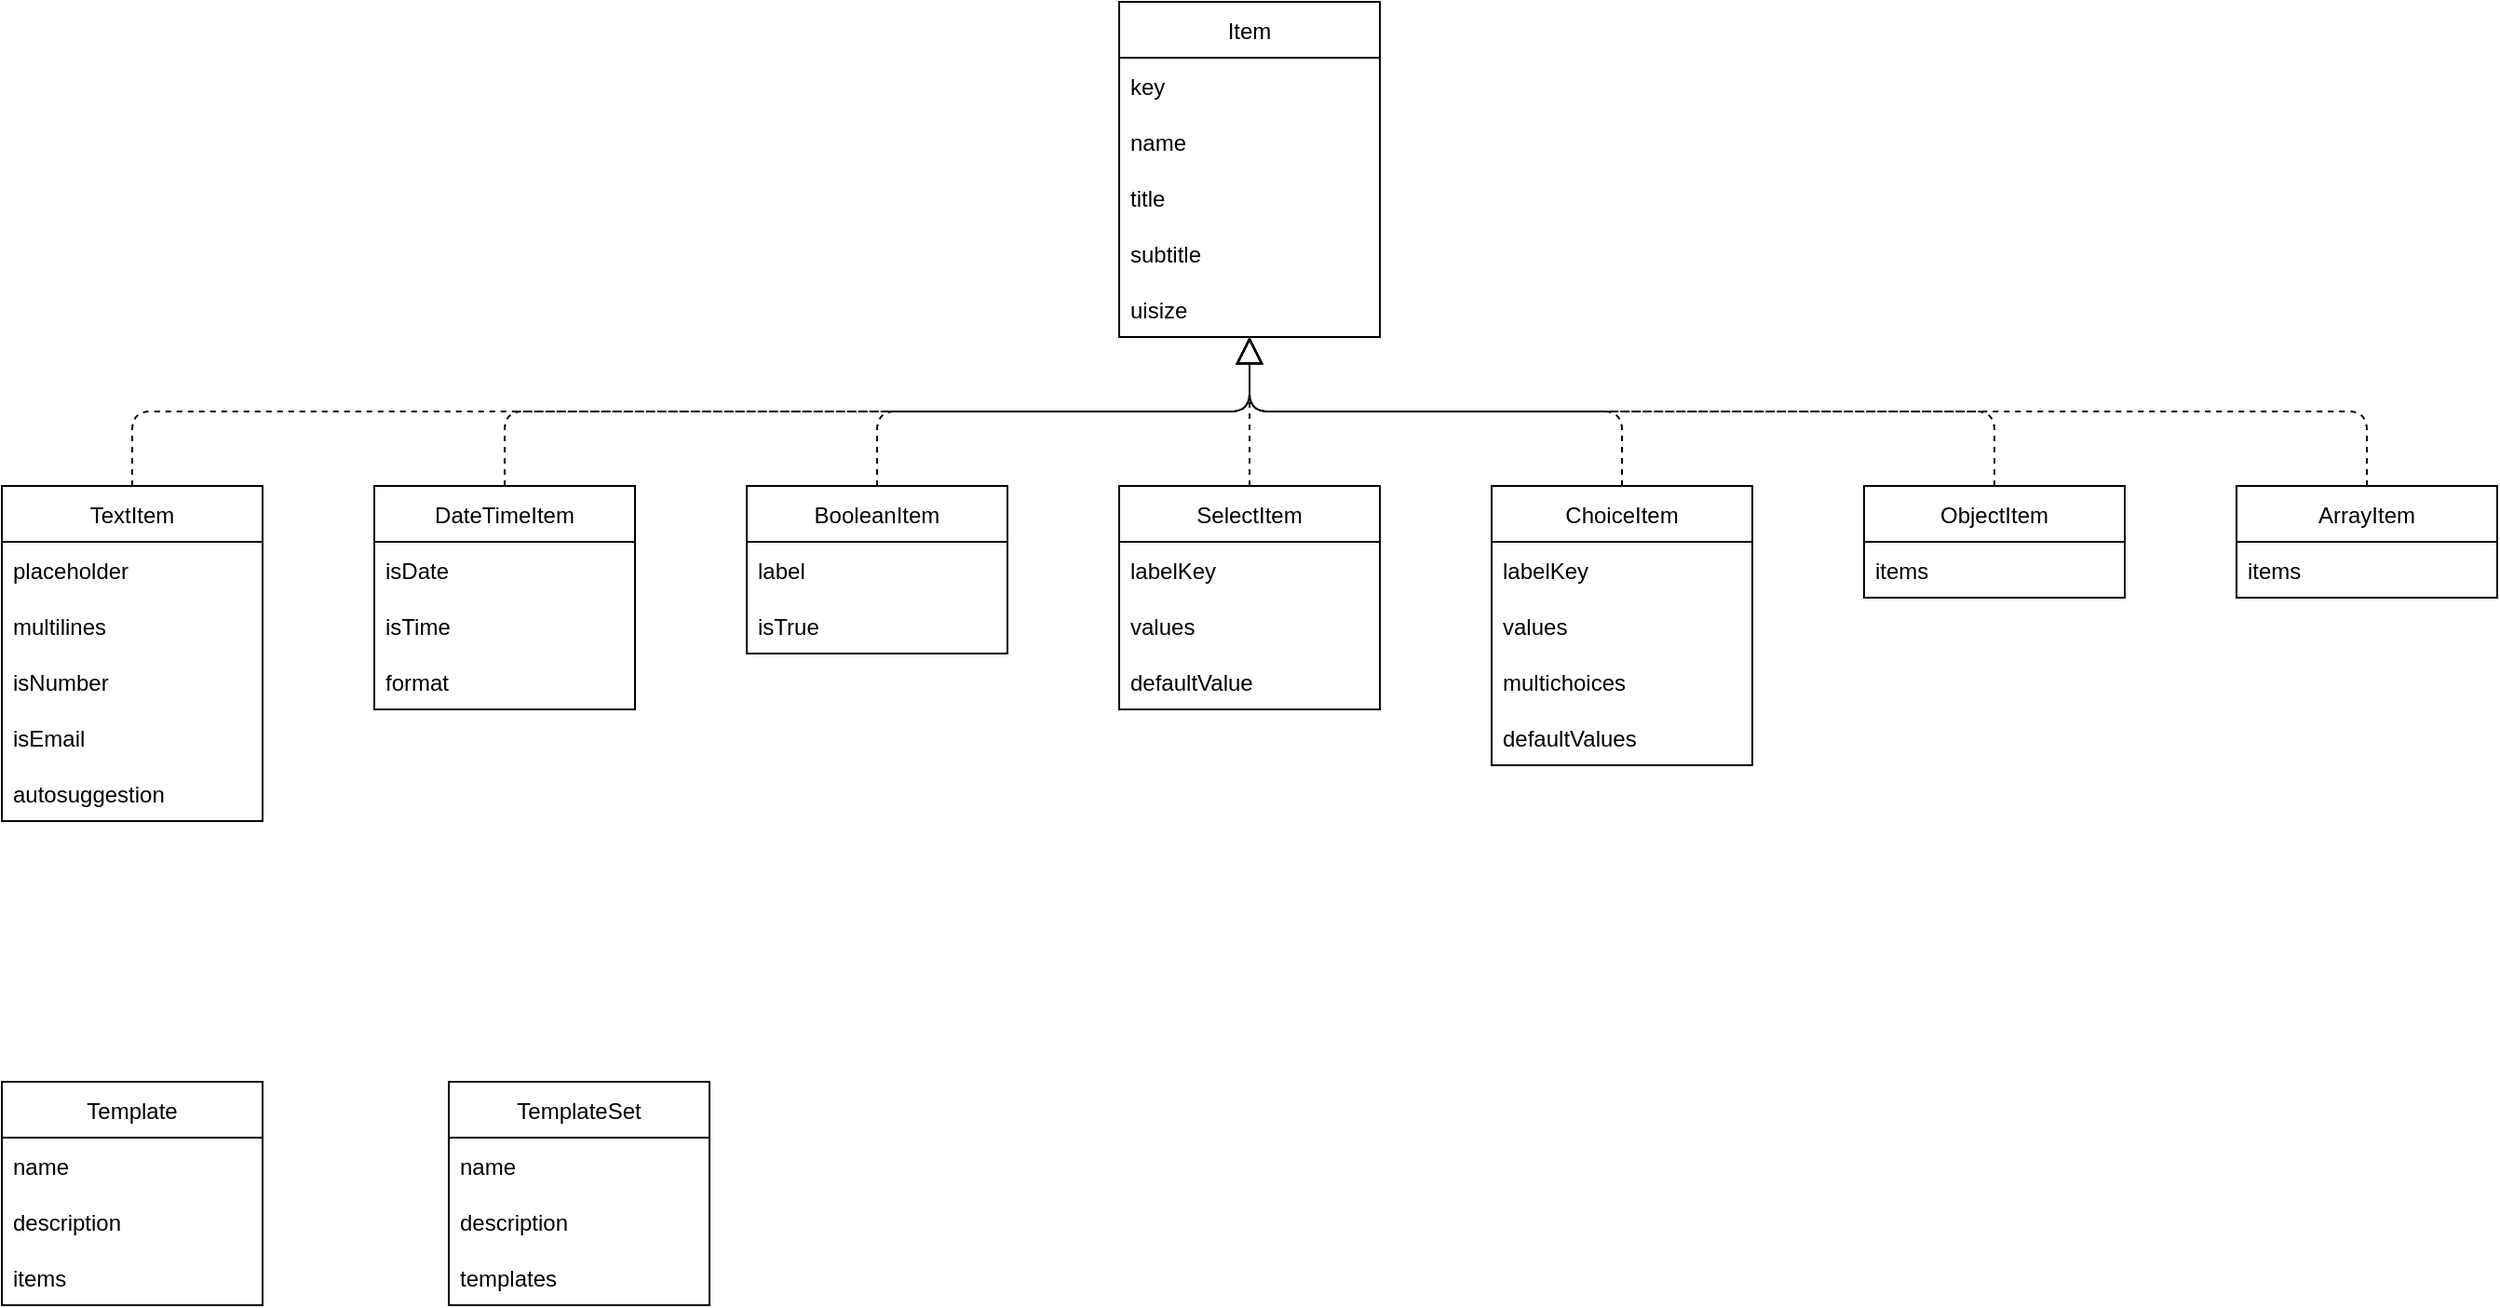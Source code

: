 <mxfile version="18.0.6" type="device" pages="2"><diagram id="STZZEmXaaRcRVCs3PQ0s" name="Page-1"><mxGraphModel dx="1351" dy="960" grid="1" gridSize="10" guides="1" tooltips="1" connect="1" arrows="1" fold="1" page="1" pageScale="1" pageWidth="850" pageHeight="1100" math="0" shadow="0"><root><mxCell id="0"/><mxCell id="1" parent="0"/><mxCell id="8fuJgL1cFb4keVLQc5Y0-1" value="Item" style="swimlane;fontStyle=0;childLayout=stackLayout;horizontal=1;startSize=30;horizontalStack=0;resizeParent=1;resizeParentMax=0;resizeLast=0;collapsible=1;marginBottom=0;" parent="1" vertex="1"><mxGeometry x="760" y="100" width="140" height="180" as="geometry"/></mxCell><mxCell id="8fuJgL1cFb4keVLQc5Y0-2" value="key" style="text;strokeColor=none;fillColor=none;align=left;verticalAlign=middle;spacingLeft=4;spacingRight=4;overflow=hidden;points=[[0,0.5],[1,0.5]];portConstraint=eastwest;rotatable=0;" parent="8fuJgL1cFb4keVLQc5Y0-1" vertex="1"><mxGeometry y="30" width="140" height="30" as="geometry"/></mxCell><mxCell id="8fuJgL1cFb4keVLQc5Y0-4" value="name" style="text;strokeColor=none;fillColor=none;align=left;verticalAlign=middle;spacingLeft=4;spacingRight=4;overflow=hidden;points=[[0,0.5],[1,0.5]];portConstraint=eastwest;rotatable=0;" parent="8fuJgL1cFb4keVLQc5Y0-1" vertex="1"><mxGeometry y="60" width="140" height="30" as="geometry"/></mxCell><mxCell id="8fuJgL1cFb4keVLQc5Y0-3" value="title" style="text;strokeColor=none;fillColor=none;align=left;verticalAlign=middle;spacingLeft=4;spacingRight=4;overflow=hidden;points=[[0,0.5],[1,0.5]];portConstraint=eastwest;rotatable=0;" parent="8fuJgL1cFb4keVLQc5Y0-1" vertex="1"><mxGeometry y="90" width="140" height="30" as="geometry"/></mxCell><mxCell id="8fuJgL1cFb4keVLQc5Y0-28" value="subtitle" style="text;strokeColor=none;fillColor=none;align=left;verticalAlign=middle;spacingLeft=4;spacingRight=4;overflow=hidden;points=[[0,0.5],[1,0.5]];portConstraint=eastwest;rotatable=0;" parent="8fuJgL1cFb4keVLQc5Y0-1" vertex="1"><mxGeometry y="120" width="140" height="30" as="geometry"/></mxCell><mxCell id="tzz9yIMH4tTEv09yp0Hy-5" value="uisize" style="text;strokeColor=none;fillColor=none;align=left;verticalAlign=middle;spacingLeft=4;spacingRight=4;overflow=hidden;points=[[0,0.5],[1,0.5]];portConstraint=eastwest;rotatable=0;" parent="8fuJgL1cFb4keVLQc5Y0-1" vertex="1"><mxGeometry y="150" width="140" height="30" as="geometry"/></mxCell><mxCell id="8fuJgL1cFb4keVLQc5Y0-5" value="TextItem" style="swimlane;fontStyle=0;childLayout=stackLayout;horizontal=1;startSize=30;horizontalStack=0;resizeParent=1;resizeParentMax=0;resizeLast=0;collapsible=1;marginBottom=0;" parent="1" vertex="1"><mxGeometry x="160" y="360" width="140" height="180" as="geometry"/></mxCell><mxCell id="8fuJgL1cFb4keVLQc5Y0-6" value="placeholder" style="text;strokeColor=none;fillColor=none;align=left;verticalAlign=middle;spacingLeft=4;spacingRight=4;overflow=hidden;points=[[0,0.5],[1,0.5]];portConstraint=eastwest;rotatable=0;" parent="8fuJgL1cFb4keVLQc5Y0-5" vertex="1"><mxGeometry y="30" width="140" height="30" as="geometry"/></mxCell><mxCell id="8fuJgL1cFb4keVLQc5Y0-7" value="multilines" style="text;strokeColor=none;fillColor=none;align=left;verticalAlign=middle;spacingLeft=4;spacingRight=4;overflow=hidden;points=[[0,0.5],[1,0.5]];portConstraint=eastwest;rotatable=0;" parent="8fuJgL1cFb4keVLQc5Y0-5" vertex="1"><mxGeometry y="60" width="140" height="30" as="geometry"/></mxCell><mxCell id="tzz9yIMH4tTEv09yp0Hy-1" value="isNumber" style="text;strokeColor=none;fillColor=none;align=left;verticalAlign=middle;spacingLeft=4;spacingRight=4;overflow=hidden;points=[[0,0.5],[1,0.5]];portConstraint=eastwest;rotatable=0;" parent="8fuJgL1cFb4keVLQc5Y0-5" vertex="1"><mxGeometry y="90" width="140" height="30" as="geometry"/></mxCell><mxCell id="tzz9yIMH4tTEv09yp0Hy-4" value="isEmail" style="text;strokeColor=none;fillColor=none;align=left;verticalAlign=middle;spacingLeft=4;spacingRight=4;overflow=hidden;points=[[0,0.5],[1,0.5]];portConstraint=eastwest;rotatable=0;" parent="8fuJgL1cFb4keVLQc5Y0-5" vertex="1"><mxGeometry y="120" width="140" height="30" as="geometry"/></mxCell><mxCell id="8fuJgL1cFb4keVLQc5Y0-8" value="autosuggestion" style="text;strokeColor=none;fillColor=none;align=left;verticalAlign=middle;spacingLeft=4;spacingRight=4;overflow=hidden;points=[[0,0.5],[1,0.5]];portConstraint=eastwest;rotatable=0;" parent="8fuJgL1cFb4keVLQc5Y0-5" vertex="1"><mxGeometry y="150" width="140" height="30" as="geometry"/></mxCell><mxCell id="8fuJgL1cFb4keVLQc5Y0-13" value="" style="endArrow=block;dashed=1;endFill=0;endSize=12;html=1;rounded=1;exitX=0.5;exitY=0;exitDx=0;exitDy=0;" parent="1" source="8fuJgL1cFb4keVLQc5Y0-5" target="8fuJgL1cFb4keVLQc5Y0-1" edge="1"><mxGeometry width="160" relative="1" as="geometry"><mxPoint x="440" y="350" as="sourcePoint"/><mxPoint x="600" y="350" as="targetPoint"/><Array as="points"><mxPoint x="230" y="320"/><mxPoint x="830" y="320"/></Array></mxGeometry></mxCell><mxCell id="8fuJgL1cFb4keVLQc5Y0-14" value="DateTimeItem" style="swimlane;fontStyle=0;childLayout=stackLayout;horizontal=1;startSize=30;horizontalStack=0;resizeParent=1;resizeParentMax=0;resizeLast=0;collapsible=1;marginBottom=0;" parent="1" vertex="1"><mxGeometry x="360" y="360" width="140" height="120" as="geometry"/></mxCell><mxCell id="8fuJgL1cFb4keVLQc5Y0-15" value="isDate" style="text;strokeColor=none;fillColor=none;align=left;verticalAlign=middle;spacingLeft=4;spacingRight=4;overflow=hidden;points=[[0,0.5],[1,0.5]];portConstraint=eastwest;rotatable=0;" parent="8fuJgL1cFb4keVLQc5Y0-14" vertex="1"><mxGeometry y="30" width="140" height="30" as="geometry"/></mxCell><mxCell id="8fuJgL1cFb4keVLQc5Y0-16" value="isTime" style="text;strokeColor=none;fillColor=none;align=left;verticalAlign=middle;spacingLeft=4;spacingRight=4;overflow=hidden;points=[[0,0.5],[1,0.5]];portConstraint=eastwest;rotatable=0;" parent="8fuJgL1cFb4keVLQc5Y0-14" vertex="1"><mxGeometry y="60" width="140" height="30" as="geometry"/></mxCell><mxCell id="8fuJgL1cFb4keVLQc5Y0-19" value="format" style="text;strokeColor=none;fillColor=none;align=left;verticalAlign=middle;spacingLeft=4;spacingRight=4;overflow=hidden;points=[[0,0.5],[1,0.5]];portConstraint=eastwest;rotatable=0;" parent="8fuJgL1cFb4keVLQc5Y0-14" vertex="1"><mxGeometry y="90" width="140" height="30" as="geometry"/></mxCell><mxCell id="8fuJgL1cFb4keVLQc5Y0-18" value="" style="endArrow=block;dashed=1;endFill=0;endSize=12;html=1;rounded=1;" parent="1" source="8fuJgL1cFb4keVLQc5Y0-14" target="8fuJgL1cFb4keVLQc5Y0-1" edge="1"><mxGeometry width="160" relative="1" as="geometry"><mxPoint x="240" y="370" as="sourcePoint"/><mxPoint x="840" y="290" as="targetPoint"/><Array as="points"><mxPoint x="430" y="320"/><mxPoint x="830" y="320"/></Array></mxGeometry></mxCell><mxCell id="8fuJgL1cFb4keVLQc5Y0-24" value="BooleanItem" style="swimlane;fontStyle=0;childLayout=stackLayout;horizontal=1;startSize=30;horizontalStack=0;resizeParent=1;resizeParentMax=0;resizeLast=0;collapsible=1;marginBottom=0;" parent="1" vertex="1"><mxGeometry x="560" y="360" width="140" height="90" as="geometry"/></mxCell><mxCell id="8fuJgL1cFb4keVLQc5Y0-26" value="label" style="text;strokeColor=none;fillColor=none;align=left;verticalAlign=middle;spacingLeft=4;spacingRight=4;overflow=hidden;points=[[0,0.5],[1,0.5]];portConstraint=eastwest;rotatable=0;" parent="8fuJgL1cFb4keVLQc5Y0-24" vertex="1"><mxGeometry y="30" width="140" height="30" as="geometry"/></mxCell><mxCell id="8fuJgL1cFb4keVLQc5Y0-25" value="isTrue" style="text;strokeColor=none;fillColor=none;align=left;verticalAlign=middle;spacingLeft=4;spacingRight=4;overflow=hidden;points=[[0,0.5],[1,0.5]];portConstraint=eastwest;rotatable=0;" parent="8fuJgL1cFb4keVLQc5Y0-24" vertex="1"><mxGeometry y="60" width="140" height="30" as="geometry"/></mxCell><mxCell id="8fuJgL1cFb4keVLQc5Y0-29" value="" style="endArrow=block;dashed=1;endFill=0;endSize=12;html=1;rounded=1;" parent="1" source="8fuJgL1cFb4keVLQc5Y0-24" target="8fuJgL1cFb4keVLQc5Y0-1" edge="1"><mxGeometry width="160" relative="1" as="geometry"><mxPoint x="440" y="370" as="sourcePoint"/><mxPoint x="840" y="290" as="targetPoint"/><Array as="points"><mxPoint x="630" y="320"/><mxPoint x="830" y="320"/></Array></mxGeometry></mxCell><mxCell id="8fuJgL1cFb4keVLQc5Y0-30" value="SelectItem" style="swimlane;fontStyle=0;childLayout=stackLayout;horizontal=1;startSize=30;horizontalStack=0;resizeParent=1;resizeParentMax=0;resizeLast=0;collapsible=1;marginBottom=0;" parent="1" vertex="1"><mxGeometry x="760" y="360" width="140" height="120" as="geometry"/></mxCell><mxCell id="8fuJgL1cFb4keVLQc5Y0-31" value="labelKey" style="text;strokeColor=none;fillColor=none;align=left;verticalAlign=middle;spacingLeft=4;spacingRight=4;overflow=hidden;points=[[0,0.5],[1,0.5]];portConstraint=eastwest;rotatable=0;" parent="8fuJgL1cFb4keVLQc5Y0-30" vertex="1"><mxGeometry y="30" width="140" height="30" as="geometry"/></mxCell><mxCell id="8fuJgL1cFb4keVLQc5Y0-32" value="values" style="text;strokeColor=none;fillColor=none;align=left;verticalAlign=middle;spacingLeft=4;spacingRight=4;overflow=hidden;points=[[0,0.5],[1,0.5]];portConstraint=eastwest;rotatable=0;" parent="8fuJgL1cFb4keVLQc5Y0-30" vertex="1"><mxGeometry y="60" width="140" height="30" as="geometry"/></mxCell><mxCell id="tzz9yIMH4tTEv09yp0Hy-7" value="defaultValue" style="text;strokeColor=none;fillColor=none;align=left;verticalAlign=middle;spacingLeft=4;spacingRight=4;overflow=hidden;points=[[0,0.5],[1,0.5]];portConstraint=eastwest;rotatable=0;" parent="8fuJgL1cFb4keVLQc5Y0-30" vertex="1"><mxGeometry y="90" width="140" height="30" as="geometry"/></mxCell><mxCell id="8fuJgL1cFb4keVLQc5Y0-33" value="" style="endArrow=block;dashed=1;endFill=0;endSize=12;html=1;rounded=1;" parent="1" source="8fuJgL1cFb4keVLQc5Y0-30" target="8fuJgL1cFb4keVLQc5Y0-1" edge="1"><mxGeometry width="160" relative="1" as="geometry"><mxPoint x="640" y="370" as="sourcePoint"/><mxPoint x="910" y="220" as="targetPoint"/><Array as="points"><mxPoint x="830" y="320"/></Array></mxGeometry></mxCell><mxCell id="8fuJgL1cFb4keVLQc5Y0-34" value="ChoiceItem" style="swimlane;fontStyle=0;childLayout=stackLayout;horizontal=1;startSize=30;horizontalStack=0;resizeParent=1;resizeParentMax=0;resizeLast=0;collapsible=1;marginBottom=0;" parent="1" vertex="1"><mxGeometry x="960" y="360" width="140" height="150" as="geometry"/></mxCell><mxCell id="8fuJgL1cFb4keVLQc5Y0-35" value="labelKey" style="text;strokeColor=none;fillColor=none;align=left;verticalAlign=middle;spacingLeft=4;spacingRight=4;overflow=hidden;points=[[0,0.5],[1,0.5]];portConstraint=eastwest;rotatable=0;" parent="8fuJgL1cFb4keVLQc5Y0-34" vertex="1"><mxGeometry y="30" width="140" height="30" as="geometry"/></mxCell><mxCell id="8fuJgL1cFb4keVLQc5Y0-36" value="values" style="text;strokeColor=none;fillColor=none;align=left;verticalAlign=middle;spacingLeft=4;spacingRight=4;overflow=hidden;points=[[0,0.5],[1,0.5]];portConstraint=eastwest;rotatable=0;" parent="8fuJgL1cFb4keVLQc5Y0-34" vertex="1"><mxGeometry y="60" width="140" height="30" as="geometry"/></mxCell><mxCell id="8fuJgL1cFb4keVLQc5Y0-39" value="multichoices" style="text;strokeColor=none;fillColor=none;align=left;verticalAlign=middle;spacingLeft=4;spacingRight=4;overflow=hidden;points=[[0,0.5],[1,0.5]];portConstraint=eastwest;rotatable=0;" parent="8fuJgL1cFb4keVLQc5Y0-34" vertex="1"><mxGeometry y="90" width="140" height="30" as="geometry"/></mxCell><mxCell id="tzz9yIMH4tTEv09yp0Hy-8" value="defaultValues" style="text;strokeColor=none;fillColor=none;align=left;verticalAlign=middle;spacingLeft=4;spacingRight=4;overflow=hidden;points=[[0,0.5],[1,0.5]];portConstraint=eastwest;rotatable=0;" parent="8fuJgL1cFb4keVLQc5Y0-34" vertex="1"><mxGeometry y="120" width="140" height="30" as="geometry"/></mxCell><mxCell id="8fuJgL1cFb4keVLQc5Y0-38" value="" style="endArrow=block;dashed=1;endFill=0;endSize=12;html=1;rounded=1;" parent="1" source="8fuJgL1cFb4keVLQc5Y0-34" target="8fuJgL1cFb4keVLQc5Y0-1" edge="1"><mxGeometry width="160" relative="1" as="geometry"><mxPoint x="640" y="370" as="sourcePoint"/><mxPoint x="840" y="290" as="targetPoint"/><Array as="points"><mxPoint x="1030" y="320"/><mxPoint x="830" y="320"/></Array></mxGeometry></mxCell><mxCell id="8fuJgL1cFb4keVLQc5Y0-40" value="ObjectItem" style="swimlane;fontStyle=0;childLayout=stackLayout;horizontal=1;startSize=30;horizontalStack=0;resizeParent=1;resizeParentMax=0;resizeLast=0;collapsible=1;marginBottom=0;" parent="1" vertex="1"><mxGeometry x="1160" y="360" width="140" height="60" as="geometry"/></mxCell><mxCell id="8fuJgL1cFb4keVLQc5Y0-41" value="items" style="text;strokeColor=none;fillColor=none;align=left;verticalAlign=middle;spacingLeft=4;spacingRight=4;overflow=hidden;points=[[0,0.5],[1,0.5]];portConstraint=eastwest;rotatable=0;" parent="8fuJgL1cFb4keVLQc5Y0-40" vertex="1"><mxGeometry y="30" width="140" height="30" as="geometry"/></mxCell><mxCell id="8fuJgL1cFb4keVLQc5Y0-44" value="ArrayItem" style="swimlane;fontStyle=0;childLayout=stackLayout;horizontal=1;startSize=30;horizontalStack=0;resizeParent=1;resizeParentMax=0;resizeLast=0;collapsible=1;marginBottom=0;" parent="1" vertex="1"><mxGeometry x="1360" y="360" width="140" height="60" as="geometry"/></mxCell><mxCell id="8fuJgL1cFb4keVLQc5Y0-45" value="items" style="text;strokeColor=none;fillColor=none;align=left;verticalAlign=middle;spacingLeft=4;spacingRight=4;overflow=hidden;points=[[0,0.5],[1,0.5]];portConstraint=eastwest;rotatable=0;" parent="8fuJgL1cFb4keVLQc5Y0-44" vertex="1"><mxGeometry y="30" width="140" height="30" as="geometry"/></mxCell><mxCell id="8fuJgL1cFb4keVLQc5Y0-46" value="" style="endArrow=block;dashed=1;endFill=0;endSize=12;html=1;rounded=1;" parent="1" source="8fuJgL1cFb4keVLQc5Y0-40" target="8fuJgL1cFb4keVLQc5Y0-1" edge="1"><mxGeometry width="160" relative="1" as="geometry"><mxPoint x="1040" y="370" as="sourcePoint"/><mxPoint x="840" y="290" as="targetPoint"/><Array as="points"><mxPoint x="1230" y="320"/><mxPoint x="830" y="320"/></Array></mxGeometry></mxCell><mxCell id="8fuJgL1cFb4keVLQc5Y0-47" value="" style="endArrow=block;dashed=1;endFill=0;endSize=12;html=1;rounded=1;" parent="1" source="8fuJgL1cFb4keVLQc5Y0-44" target="8fuJgL1cFb4keVLQc5Y0-1" edge="1"><mxGeometry width="160" relative="1" as="geometry"><mxPoint x="1050" y="380" as="sourcePoint"/><mxPoint x="850" y="300" as="targetPoint"/><Array as="points"><mxPoint x="1430" y="320"/><mxPoint x="830" y="320"/></Array></mxGeometry></mxCell><mxCell id="8fuJgL1cFb4keVLQc5Y0-48" value="Template" style="swimlane;fontStyle=0;childLayout=stackLayout;horizontal=1;startSize=30;horizontalStack=0;resizeParent=1;resizeParentMax=0;resizeLast=0;collapsible=1;marginBottom=0;" parent="1" vertex="1"><mxGeometry x="160" y="680" width="140" height="120" as="geometry"/></mxCell><mxCell id="8fuJgL1cFb4keVLQc5Y0-49" value="name" style="text;strokeColor=none;fillColor=none;align=left;verticalAlign=middle;spacingLeft=4;spacingRight=4;overflow=hidden;points=[[0,0.5],[1,0.5]];portConstraint=eastwest;rotatable=0;" parent="8fuJgL1cFb4keVLQc5Y0-48" vertex="1"><mxGeometry y="30" width="140" height="30" as="geometry"/></mxCell><mxCell id="8fuJgL1cFb4keVLQc5Y0-50" value="description" style="text;strokeColor=none;fillColor=none;align=left;verticalAlign=middle;spacingLeft=4;spacingRight=4;overflow=hidden;points=[[0,0.5],[1,0.5]];portConstraint=eastwest;rotatable=0;" parent="8fuJgL1cFb4keVLQc5Y0-48" vertex="1"><mxGeometry y="60" width="140" height="30" as="geometry"/></mxCell><mxCell id="8fuJgL1cFb4keVLQc5Y0-54" value="items" style="text;strokeColor=none;fillColor=none;align=left;verticalAlign=middle;spacingLeft=4;spacingRight=4;overflow=hidden;points=[[0,0.5],[1,0.5]];portConstraint=eastwest;rotatable=0;" parent="8fuJgL1cFb4keVLQc5Y0-48" vertex="1"><mxGeometry y="90" width="140" height="30" as="geometry"/></mxCell><mxCell id="8fuJgL1cFb4keVLQc5Y0-56" value="TemplateSet" style="swimlane;fontStyle=0;childLayout=stackLayout;horizontal=1;startSize=30;horizontalStack=0;resizeParent=1;resizeParentMax=0;resizeLast=0;collapsible=1;marginBottom=0;" parent="1" vertex="1"><mxGeometry x="400" y="680" width="140" height="120" as="geometry"/></mxCell><mxCell id="8fuJgL1cFb4keVLQc5Y0-57" value="name" style="text;strokeColor=none;fillColor=none;align=left;verticalAlign=middle;spacingLeft=4;spacingRight=4;overflow=hidden;points=[[0,0.5],[1,0.5]];portConstraint=eastwest;rotatable=0;" parent="8fuJgL1cFb4keVLQc5Y0-56" vertex="1"><mxGeometry y="30" width="140" height="30" as="geometry"/></mxCell><mxCell id="tzz9yIMH4tTEv09yp0Hy-9" value="description" style="text;strokeColor=none;fillColor=none;align=left;verticalAlign=middle;spacingLeft=4;spacingRight=4;overflow=hidden;points=[[0,0.5],[1,0.5]];portConstraint=eastwest;rotatable=0;" parent="8fuJgL1cFb4keVLQc5Y0-56" vertex="1"><mxGeometry y="60" width="140" height="30" as="geometry"/></mxCell><mxCell id="8fuJgL1cFb4keVLQc5Y0-58" value="templates" style="text;strokeColor=none;fillColor=none;align=left;verticalAlign=middle;spacingLeft=4;spacingRight=4;overflow=hidden;points=[[0,0.5],[1,0.5]];portConstraint=eastwest;rotatable=0;" parent="8fuJgL1cFb4keVLQc5Y0-56" vertex="1"><mxGeometry y="90" width="140" height="30" as="geometry"/></mxCell></root></mxGraphModel></diagram><diagram id="J3Z2lquBM8ck3Dbao68C" name="ERD"><mxGraphModel dx="1577" dy="1120" grid="1" gridSize="10" guides="1" tooltips="1" connect="1" arrows="1" fold="1" page="1" pageScale="1" pageWidth="850" pageHeight="1100" math="0" shadow="0"><root><mxCell id="0"/><mxCell id="1" parent="0"/><mxCell id="4MyEj4Ljmqzu11yCVNCa-1" value="Data" style="swimlane;fontStyle=0;childLayout=stackLayout;horizontal=1;startSize=26;horizontalStack=0;resizeParent=1;resizeParentMax=0;resizeLast=0;collapsible=1;marginBottom=0;align=center;fontSize=14;strokeColor=default;strokeWidth=0.5;" parent="1" vertex="1"><mxGeometry x="640" y="320" width="160" height="236" as="geometry"/></mxCell><mxCell id="4MyEj4Ljmqzu11yCVNCa-2" value="id" style="text;strokeColor=#82b366;fillColor=#d5e8d4;spacingLeft=4;spacingRight=4;overflow=hidden;rotatable=0;points=[[0,0.5],[1,0.5]];portConstraint=eastwest;fontSize=12;" parent="4MyEj4Ljmqzu11yCVNCa-1" vertex="1"><mxGeometry y="26" width="160" height="30" as="geometry"/></mxCell><mxCell id="4MyEj4Ljmqzu11yCVNCa-73" value="companyId" style="text;strokeColor=#b85450;fillColor=#f8cecc;spacingLeft=4;spacingRight=4;overflow=hidden;rotatable=0;points=[[0,0.5],[1,0.5]];portConstraint=eastwest;fontSize=12;" parent="4MyEj4Ljmqzu11yCVNCa-1" vertex="1"><mxGeometry y="56" width="160" height="30" as="geometry"/></mxCell><mxCell id="4MyEj4Ljmqzu11yCVNCa-3" value="accountId" style="text;strokeColor=#b85450;fillColor=#f8cecc;spacingLeft=4;spacingRight=4;overflow=hidden;rotatable=0;points=[[0,0.5],[1,0.5]];portConstraint=eastwest;fontSize=12;" parent="4MyEj4Ljmqzu11yCVNCa-1" vertex="1"><mxGeometry y="86" width="160" height="30" as="geometry"/></mxCell><mxCell id="hSeAo1hbjTGPA9CJ8zHN-3" value="code" style="text;strokeColor=#d6b656;fillColor=#fff2cc;spacingLeft=4;spacingRight=4;overflow=hidden;rotatable=0;points=[[0,0.5],[1,0.5]];portConstraint=eastwest;fontSize=12;dashed=1;" vertex="1" parent="4MyEj4Ljmqzu11yCVNCa-1"><mxGeometry y="116" width="160" height="30" as="geometry"/></mxCell><mxCell id="4MyEj4Ljmqzu11yCVNCa-55" value="name" style="text;strokeColor=none;fillColor=none;spacingLeft=4;spacingRight=4;overflow=hidden;rotatable=0;points=[[0,0.5],[1,0.5]];portConstraint=eastwest;fontSize=12;dashed=1;" parent="4MyEj4Ljmqzu11yCVNCa-1" vertex="1"><mxGeometry y="146" width="160" height="30" as="geometry"/></mxCell><mxCell id="4MyEj4Ljmqzu11yCVNCa-4" value="data" style="text;strokeColor=none;fillColor=none;spacingLeft=4;spacingRight=4;overflow=hidden;rotatable=0;points=[[0,0.5],[1,0.5]];portConstraint=eastwest;fontSize=12;dashed=1;" parent="4MyEj4Ljmqzu11yCVNCa-1" vertex="1"><mxGeometry y="176" width="160" height="30" as="geometry"/></mxCell><mxCell id="4MyEj4Ljmqzu11yCVNCa-32" value="state" style="text;strokeColor=none;fillColor=none;spacingLeft=4;spacingRight=4;overflow=hidden;rotatable=0;points=[[0,0.5],[1,0.5]];portConstraint=eastwest;fontSize=12;dashed=1;" parent="4MyEj4Ljmqzu11yCVNCa-1" vertex="1"><mxGeometry y="206" width="160" height="30" as="geometry"/></mxCell><mxCell id="4MyEj4Ljmqzu11yCVNCa-9" value="TemplateSets" style="swimlane;fontStyle=0;childLayout=stackLayout;horizontal=1;startSize=26;horizontalStack=0;resizeParent=1;resizeParentMax=0;resizeLast=0;collapsible=1;marginBottom=0;align=center;fontSize=14;strokeColor=default;strokeWidth=0.5;" parent="1" vertex="1"><mxGeometry x="80" y="360" width="160" height="146" as="geometry"/></mxCell><mxCell id="4MyEj4Ljmqzu11yCVNCa-10" value="id" style="text;strokeColor=#82b366;fillColor=#d5e8d4;spacingLeft=4;spacingRight=4;overflow=hidden;rotatable=0;points=[[0,0.5],[1,0.5]];portConstraint=eastwest;fontSize=12;" parent="4MyEj4Ljmqzu11yCVNCa-9" vertex="1"><mxGeometry y="26" width="160" height="30" as="geometry"/></mxCell><mxCell id="4MyEj4Ljmqzu11yCVNCa-44" value="companyId" style="text;strokeColor=#b85450;fillColor=#f8cecc;spacingLeft=4;spacingRight=4;overflow=hidden;rotatable=0;points=[[0,0.5],[1,0.5]];portConstraint=eastwest;fontSize=12;" parent="4MyEj4Ljmqzu11yCVNCa-9" vertex="1"><mxGeometry y="56" width="160" height="30" as="geometry"/></mxCell><mxCell id="4MyEj4Ljmqzu11yCVNCa-43" value="name" style="text;strokeColor=none;fillColor=none;spacingLeft=4;spacingRight=4;overflow=hidden;rotatable=0;points=[[0,0.5],[1,0.5]];portConstraint=eastwest;fontSize=12;dashed=1;" parent="4MyEj4Ljmqzu11yCVNCa-9" vertex="1"><mxGeometry y="86" width="160" height="30" as="geometry"/></mxCell><mxCell id="4MyEj4Ljmqzu11yCVNCa-11" value="templateIds" style="text;strokeColor=none;fillColor=none;spacingLeft=4;spacingRight=4;overflow=hidden;rotatable=0;points=[[0,0.5],[1,0.5]];portConstraint=eastwest;fontSize=12;dashed=1;" parent="4MyEj4Ljmqzu11yCVNCa-9" vertex="1"><mxGeometry y="116" width="160" height="30" as="geometry"/></mxCell><mxCell id="4MyEj4Ljmqzu11yCVNCa-13" value="Templates" style="swimlane;fontStyle=0;childLayout=stackLayout;horizontal=1;startSize=26;horizontalStack=0;resizeParent=1;resizeParentMax=0;resizeLast=0;collapsible=1;marginBottom=0;align=center;fontSize=14;strokeColor=default;strokeWidth=0.5;" parent="1" vertex="1"><mxGeometry x="80" y="600" width="160" height="236" as="geometry"/></mxCell><mxCell id="4MyEj4Ljmqzu11yCVNCa-14" value="id" style="text;strokeColor=#82b366;fillColor=#d5e8d4;spacingLeft=4;spacingRight=4;overflow=hidden;rotatable=0;points=[[0,0.5],[1,0.5]];portConstraint=eastwest;fontSize=12;" parent="4MyEj4Ljmqzu11yCVNCa-13" vertex="1"><mxGeometry y="26" width="160" height="30" as="geometry"/></mxCell><mxCell id="4MyEj4Ljmqzu11yCVNCa-42" value="companyId" style="text;strokeColor=#b85450;fillColor=#f8cecc;spacingLeft=4;spacingRight=4;overflow=hidden;rotatable=0;points=[[0,0.5],[1,0.5]];portConstraint=eastwest;fontSize=12;" parent="4MyEj4Ljmqzu11yCVNCa-13" vertex="1"><mxGeometry y="56" width="160" height="30" as="geometry"/></mxCell><mxCell id="hSeAo1hbjTGPA9CJ8zHN-4" value="code" style="text;strokeColor=#d6b656;fillColor=#fff2cc;spacingLeft=4;spacingRight=4;overflow=hidden;rotatable=0;points=[[0,0.5],[1,0.5]];portConstraint=eastwest;fontSize=12;dashed=1;" vertex="1" parent="4MyEj4Ljmqzu11yCVNCa-13"><mxGeometry y="86" width="160" height="30" as="geometry"/></mxCell><mxCell id="4MyEj4Ljmqzu11yCVNCa-15" value="name" style="text;strokeColor=none;fillColor=none;spacingLeft=4;spacingRight=4;overflow=hidden;rotatable=0;points=[[0,0.5],[1,0.5]];portConstraint=eastwest;fontSize=12;dashed=1;" parent="4MyEj4Ljmqzu11yCVNCa-13" vertex="1"><mxGeometry y="116" width="160" height="30" as="geometry"/></mxCell><mxCell id="4MyEj4Ljmqzu11yCVNCa-26" value="dataSchema" style="text;strokeColor=none;fillColor=none;spacingLeft=4;spacingRight=4;overflow=hidden;rotatable=0;points=[[0,0.5],[1,0.5]];portConstraint=eastwest;fontSize=12;dashed=1;" parent="4MyEj4Ljmqzu11yCVNCa-13" vertex="1"><mxGeometry y="146" width="160" height="30" as="geometry"/></mxCell><mxCell id="4MyEj4Ljmqzu11yCVNCa-16" value="previewId" style="text;strokeColor=#b85450;fillColor=#f8cecc;spacingLeft=4;spacingRight=4;overflow=hidden;rotatable=0;points=[[0,0.5],[1,0.5]];portConstraint=eastwest;fontSize=12;" parent="4MyEj4Ljmqzu11yCVNCa-13" vertex="1"><mxGeometry y="176" width="160" height="30" as="geometry"/></mxCell><mxCell id="4MyEj4Ljmqzu11yCVNCa-61" value="state" style="text;strokeColor=none;fillColor=none;spacingLeft=4;spacingRight=4;overflow=hidden;rotatable=0;points=[[0,0.5],[1,0.5]];portConstraint=eastwest;fontSize=12;dashed=1;" parent="4MyEj4Ljmqzu11yCVNCa-13" vertex="1"><mxGeometry y="206" width="160" height="30" as="geometry"/></mxCell><mxCell id="4MyEj4Ljmqzu11yCVNCa-17" value="Documents" style="swimlane;fontStyle=0;childLayout=stackLayout;horizontal=1;startSize=26;horizontalStack=0;resizeParent=1;resizeParentMax=0;resizeLast=0;collapsible=1;marginBottom=0;align=center;fontSize=14;strokeColor=default;strokeWidth=0.5;" parent="1" vertex="1"><mxGeometry x="360" y="560" width="160" height="176" as="geometry"/></mxCell><mxCell id="4MyEj4Ljmqzu11yCVNCa-18" value="id" style="text;strokeColor=#82b366;fillColor=#d5e8d4;spacingLeft=4;spacingRight=4;overflow=hidden;rotatable=0;points=[[0,0.5],[1,0.5]];portConstraint=eastwest;fontSize=12;" parent="4MyEj4Ljmqzu11yCVNCa-17" vertex="1"><mxGeometry y="26" width="160" height="30" as="geometry"/></mxCell><mxCell id="4MyEj4Ljmqzu11yCVNCa-56" value="dataId" style="text;strokeColor=#b85450;fillColor=#f8cecc;spacingLeft=4;spacingRight=4;overflow=hidden;rotatable=0;points=[[0,0.5],[1,0.5]];portConstraint=eastwest;fontSize=12;" parent="4MyEj4Ljmqzu11yCVNCa-17" vertex="1"><mxGeometry y="56" width="160" height="30" as="geometry"/></mxCell><mxCell id="4MyEj4Ljmqzu11yCVNCa-20" value="templateId" style="text;strokeColor=#b85450;fillColor=#f8cecc;spacingLeft=4;spacingRight=4;overflow=hidden;rotatable=0;points=[[0,0.5],[1,0.5]];portConstraint=eastwest;fontSize=12;" parent="4MyEj4Ljmqzu11yCVNCa-17" vertex="1"><mxGeometry y="86" width="160" height="30" as="geometry"/></mxCell><mxCell id="4MyEj4Ljmqzu11yCVNCa-33" value="fileId" style="text;strokeColor=#b85450;fillColor=#f8cecc;spacingLeft=4;spacingRight=4;overflow=hidden;rotatable=0;points=[[0,0.5],[1,0.5]];portConstraint=eastwest;fontSize=12;" parent="4MyEj4Ljmqzu11yCVNCa-17" vertex="1"><mxGeometry y="116" width="160" height="30" as="geometry"/></mxCell><mxCell id="4MyEj4Ljmqzu11yCVNCa-60" value="state" style="text;strokeColor=none;fillColor=none;spacingLeft=4;spacingRight=4;overflow=hidden;rotatable=0;points=[[0,0.5],[1,0.5]];portConstraint=eastwest;fontSize=12;dashed=1;" parent="4MyEj4Ljmqzu11yCVNCa-17" vertex="1"><mxGeometry y="146" width="160" height="30" as="geometry"/></mxCell><mxCell id="4MyEj4Ljmqzu11yCVNCa-34" value="" style="edgeStyle=entityRelationEdgeStyle;fontSize=12;html=1;endArrow=ERoneToMany;rounded=1;" parent="1" source="4MyEj4Ljmqzu11yCVNCa-14" target="4MyEj4Ljmqzu11yCVNCa-20" edge="1"><mxGeometry width="100" height="100" relative="1" as="geometry"><mxPoint x="250" y="611" as="sourcePoint"/><mxPoint x="370" y="671" as="targetPoint"/></mxGeometry></mxCell><mxCell id="4MyEj4Ljmqzu11yCVNCa-35" value="" style="edgeStyle=entityRelationEdgeStyle;fontSize=12;html=1;endArrow=ERoneToMany;rounded=1;" parent="1" source="4MyEj4Ljmqzu11yCVNCa-2" target="4MyEj4Ljmqzu11yCVNCa-56" edge="1"><mxGeometry width="100" height="100" relative="1" as="geometry"><mxPoint x="650" y="531" as="sourcePoint"/><mxPoint x="530" y="561" as="targetPoint"/></mxGeometry></mxCell><mxCell id="4MyEj4Ljmqzu11yCVNCa-36" value="Files" style="swimlane;fontStyle=0;childLayout=stackLayout;horizontal=1;startSize=26;horizontalStack=0;resizeParent=1;resizeParentMax=0;resizeLast=0;collapsible=1;marginBottom=0;align=center;fontSize=14;strokeColor=default;strokeWidth=0.5;" parent="1" vertex="1"><mxGeometry x="640" y="720" width="160" height="206" as="geometry"/></mxCell><mxCell id="4MyEj4Ljmqzu11yCVNCa-37" value="id" style="text;strokeColor=#82b366;fillColor=#d5e8d4;spacingLeft=4;spacingRight=4;overflow=hidden;rotatable=0;points=[[0,0.5],[1,0.5]];portConstraint=eastwest;fontSize=12;" parent="4MyEj4Ljmqzu11yCVNCa-36" vertex="1"><mxGeometry y="26" width="160" height="30" as="geometry"/></mxCell><mxCell id="4MyEj4Ljmqzu11yCVNCa-38" value="companyId" style="text;strokeColor=#b85450;fillColor=#f8cecc;spacingLeft=4;spacingRight=4;overflow=hidden;rotatable=0;points=[[0,0.5],[1,0.5]];portConstraint=eastwest;fontSize=12;" parent="4MyEj4Ljmqzu11yCVNCa-36" vertex="1"><mxGeometry y="56" width="160" height="30" as="geometry"/></mxCell><mxCell id="4MyEj4Ljmqzu11yCVNCa-58" value="name" style="text;strokeColor=none;fillColor=none;spacingLeft=4;spacingRight=4;overflow=hidden;rotatable=0;points=[[0,0.5],[1,0.5]];portConstraint=eastwest;fontSize=12;dashed=1;" parent="4MyEj4Ljmqzu11yCVNCa-36" vertex="1"><mxGeometry y="86" width="160" height="30" as="geometry"/></mxCell><mxCell id="4MyEj4Ljmqzu11yCVNCa-39" value="scope" style="text;strokeColor=none;fillColor=none;spacingLeft=4;spacingRight=4;overflow=hidden;rotatable=0;points=[[0,0.5],[1,0.5]];portConstraint=eastwest;fontSize=12;dashed=1;" parent="4MyEj4Ljmqzu11yCVNCa-36" vertex="1"><mxGeometry y="116" width="160" height="30" as="geometry"/></mxCell><mxCell id="4MyEj4Ljmqzu11yCVNCa-40" value="size" style="text;strokeColor=none;fillColor=none;spacingLeft=4;spacingRight=4;overflow=hidden;rotatable=0;points=[[0,0.5],[1,0.5]];portConstraint=eastwest;fontSize=12;dashed=1;" parent="4MyEj4Ljmqzu11yCVNCa-36" vertex="1"><mxGeometry y="146" width="160" height="30" as="geometry"/></mxCell><mxCell id="4MyEj4Ljmqzu11yCVNCa-41" value="mimetype" style="text;strokeColor=none;fillColor=none;spacingLeft=4;spacingRight=4;overflow=hidden;rotatable=0;points=[[0,0.5],[1,0.5]];portConstraint=eastwest;fontSize=12;dashed=1;" parent="4MyEj4Ljmqzu11yCVNCa-36" vertex="1"><mxGeometry y="176" width="160" height="30" as="geometry"/></mxCell><mxCell id="4MyEj4Ljmqzu11yCVNCa-45" value="Companies" style="swimlane;fontStyle=0;childLayout=stackLayout;horizontal=1;startSize=26;horizontalStack=0;resizeParent=1;resizeParentMax=0;resizeLast=0;collapsible=1;marginBottom=0;align=center;fontSize=14;strokeColor=default;strokeWidth=0.5;" parent="1" vertex="1"><mxGeometry x="360" y="120" width="160" height="146" as="geometry"/></mxCell><mxCell id="4MyEj4Ljmqzu11yCVNCa-46" value="id" style="text;strokeColor=#82b366;fillColor=#d5e8d4;spacingLeft=4;spacingRight=4;overflow=hidden;rotatable=0;points=[[0,0.5],[1,0.5]];portConstraint=eastwest;fontSize=12;" parent="4MyEj4Ljmqzu11yCVNCa-45" vertex="1"><mxGeometry y="26" width="160" height="30" as="geometry"/></mxCell><mxCell id="hSeAo1hbjTGPA9CJ8zHN-1" value="code" style="text;strokeColor=#d6b656;fillColor=#fff2cc;spacingLeft=4;spacingRight=4;overflow=hidden;rotatable=0;points=[[0,0.5],[1,0.5]];portConstraint=eastwest;fontSize=12;dashed=1;" vertex="1" parent="4MyEj4Ljmqzu11yCVNCa-45"><mxGeometry y="56" width="160" height="30" as="geometry"/></mxCell><mxCell id="4MyEj4Ljmqzu11yCVNCa-47" value="name" style="text;strokeColor=none;fillColor=none;spacingLeft=4;spacingRight=4;overflow=hidden;rotatable=0;points=[[0,0.5],[1,0.5]];portConstraint=eastwest;fontSize=12;dashed=1;" parent="4MyEj4Ljmqzu11yCVNCa-45" vertex="1"><mxGeometry y="86" width="160" height="30" as="geometry"/></mxCell><mxCell id="4MyEj4Ljmqzu11yCVNCa-48" value="state" style="text;strokeColor=none;fillColor=none;spacingLeft=4;spacingRight=4;overflow=hidden;rotatable=0;points=[[0,0.5],[1,0.5]];portConstraint=eastwest;fontSize=12;dashed=1;" parent="4MyEj4Ljmqzu11yCVNCa-45" vertex="1"><mxGeometry y="116" width="160" height="30" as="geometry"/></mxCell><mxCell id="4MyEj4Ljmqzu11yCVNCa-49" value="Accounts" style="swimlane;fontStyle=0;childLayout=stackLayout;horizontal=1;startSize=26;horizontalStack=0;resizeParent=1;resizeParentMax=0;resizeLast=0;collapsible=1;marginBottom=0;align=center;fontSize=14;strokeColor=default;strokeWidth=0.5;" parent="1" vertex="1"><mxGeometry x="360" y="320" width="160" height="176" as="geometry"/></mxCell><mxCell id="4MyEj4Ljmqzu11yCVNCa-50" value="id" style="text;strokeColor=#82b366;fillColor=#d5e8d4;spacingLeft=4;spacingRight=4;overflow=hidden;rotatable=0;points=[[0,0.5],[1,0.5]];portConstraint=eastwest;fontSize=12;" parent="4MyEj4Ljmqzu11yCVNCa-49" vertex="1"><mxGeometry y="26" width="160" height="30" as="geometry"/></mxCell><mxCell id="4MyEj4Ljmqzu11yCVNCa-51" value="companyId" style="text;strokeColor=#b85450;fillColor=#f8cecc;spacingLeft=4;spacingRight=4;overflow=hidden;rotatable=0;points=[[0,0.5],[1,0.5]];portConstraint=eastwest;fontSize=12;" parent="4MyEj4Ljmqzu11yCVNCa-49" vertex="1"><mxGeometry y="56" width="160" height="30" as="geometry"/></mxCell><mxCell id="4MyEj4Ljmqzu11yCVNCa-52" value="name" style="text;strokeColor=none;fillColor=none;spacingLeft=4;spacingRight=4;overflow=hidden;rotatable=0;points=[[0,0.5],[1,0.5]];portConstraint=eastwest;fontSize=12;dashed=1;" parent="4MyEj4Ljmqzu11yCVNCa-49" vertex="1"><mxGeometry y="86" width="160" height="30" as="geometry"/></mxCell><mxCell id="4MyEj4Ljmqzu11yCVNCa-53" value="email" style="text;strokeColor=#d6b656;fillColor=#fff2cc;spacingLeft=4;spacingRight=4;overflow=hidden;rotatable=0;points=[[0,0.5],[1,0.5]];portConstraint=eastwest;fontSize=12;dashed=1;" parent="4MyEj4Ljmqzu11yCVNCa-49" vertex="1"><mxGeometry y="116" width="160" height="30" as="geometry"/></mxCell><mxCell id="4MyEj4Ljmqzu11yCVNCa-54" value="passwordHash" style="text;strokeColor=none;fillColor=none;spacingLeft=4;spacingRight=4;overflow=hidden;rotatable=0;points=[[0,0.5],[1,0.5]];portConstraint=eastwest;fontSize=12;dashed=1;" parent="4MyEj4Ljmqzu11yCVNCa-49" vertex="1"><mxGeometry y="146" width="160" height="30" as="geometry"/></mxCell><mxCell id="4MyEj4Ljmqzu11yCVNCa-59" value="" style="edgeStyle=entityRelationEdgeStyle;fontSize=12;html=1;endArrow=ERmandOne;startArrow=ERmandOne;rounded=1;" parent="1" source="4MyEj4Ljmqzu11yCVNCa-33" target="4MyEj4Ljmqzu11yCVNCa-37" edge="1"><mxGeometry width="100" height="100" relative="1" as="geometry"><mxPoint x="370" y="770" as="sourcePoint"/><mxPoint x="470" y="670" as="targetPoint"/></mxGeometry></mxCell><mxCell id="4MyEj4Ljmqzu11yCVNCa-62" value="" style="edgeStyle=entityRelationEdgeStyle;fontSize=12;html=1;endArrow=ERoneToMany;rounded=1;" parent="1" source="4MyEj4Ljmqzu11yCVNCa-46" target="4MyEj4Ljmqzu11yCVNCa-51" edge="1"><mxGeometry width="100" height="100" relative="1" as="geometry"><mxPoint x="370" y="430" as="sourcePoint"/><mxPoint x="470" y="330" as="targetPoint"/></mxGeometry></mxCell><mxCell id="4MyEj4Ljmqzu11yCVNCa-63" value="" style="edgeStyle=entityRelationEdgeStyle;fontSize=12;html=1;endArrow=ERoneToMany;rounded=1;" parent="1" source="4MyEj4Ljmqzu11yCVNCa-46" target="4MyEj4Ljmqzu11yCVNCa-42" edge="1"><mxGeometry width="100" height="100" relative="1" as="geometry"><mxPoint x="370" y="570" as="sourcePoint"/><mxPoint x="470" y="470" as="targetPoint"/></mxGeometry></mxCell><mxCell id="4MyEj4Ljmqzu11yCVNCa-64" value="" style="edgeStyle=entityRelationEdgeStyle;fontSize=12;html=1;endArrow=ERoneToMany;rounded=1;" parent="1" source="4MyEj4Ljmqzu11yCVNCa-46" target="4MyEj4Ljmqzu11yCVNCa-44" edge="1"><mxGeometry width="100" height="100" relative="1" as="geometry"><mxPoint x="370" y="171.0" as="sourcePoint"/><mxPoint x="250" y="641" as="targetPoint"/></mxGeometry></mxCell><mxCell id="4MyEj4Ljmqzu11yCVNCa-65" value="" style="edgeStyle=entityRelationEdgeStyle;fontSize=12;html=1;endArrow=ERoneToMany;rounded=1;" parent="1" source="4MyEj4Ljmqzu11yCVNCa-50" target="4MyEj4Ljmqzu11yCVNCa-3" edge="1"><mxGeometry width="100" height="100" relative="1" as="geometry"><mxPoint x="530" y="91.0" as="sourcePoint"/><mxPoint x="530" y="321" as="targetPoint"/></mxGeometry></mxCell><mxCell id="4MyEj4Ljmqzu11yCVNCa-67" value="Suggestions" style="swimlane;fontStyle=0;childLayout=stackLayout;horizontal=1;startSize=26;horizontalStack=0;resizeParent=1;resizeParentMax=0;resizeLast=0;collapsible=1;marginBottom=0;align=center;fontSize=14;strokeColor=default;strokeWidth=0.5;" parent="1" vertex="1"><mxGeometry x="80" y="120" width="160" height="146" as="geometry"/></mxCell><mxCell id="4MyEj4Ljmqzu11yCVNCa-68" value="id" style="text;strokeColor=#82b366;fillColor=#d5e8d4;spacingLeft=4;spacingRight=4;overflow=hidden;rotatable=0;points=[[0,0.5],[1,0.5]];portConstraint=eastwest;fontSize=12;" parent="4MyEj4Ljmqzu11yCVNCa-67" vertex="1"><mxGeometry y="26" width="160" height="30" as="geometry"/></mxCell><mxCell id="4MyEj4Ljmqzu11yCVNCa-69" value="companyId" style="text;strokeColor=#b85450;fillColor=#f8cecc;spacingLeft=4;spacingRight=4;overflow=hidden;rotatable=0;points=[[0,0.5],[1,0.5]];portConstraint=eastwest;fontSize=12;" parent="4MyEj4Ljmqzu11yCVNCa-67" vertex="1"><mxGeometry y="56" width="160" height="30" as="geometry"/></mxCell><mxCell id="4MyEj4Ljmqzu11yCVNCa-70" value="key" style="text;strokeColor=none;fillColor=none;spacingLeft=4;spacingRight=4;overflow=hidden;rotatable=0;points=[[0,0.5],[1,0.5]];portConstraint=eastwest;fontSize=12;dashed=1;" parent="4MyEj4Ljmqzu11yCVNCa-67" vertex="1"><mxGeometry y="86" width="160" height="30" as="geometry"/></mxCell><mxCell id="4MyEj4Ljmqzu11yCVNCa-71" value="value" style="text;strokeColor=none;fillColor=none;spacingLeft=4;spacingRight=4;overflow=hidden;rotatable=0;points=[[0,0.5],[1,0.5]];portConstraint=eastwest;fontSize=12;dashed=1;" parent="4MyEj4Ljmqzu11yCVNCa-67" vertex="1"><mxGeometry y="116" width="160" height="30" as="geometry"/></mxCell><mxCell id="4MyEj4Ljmqzu11yCVNCa-72" value="" style="edgeStyle=entityRelationEdgeStyle;fontSize=12;html=1;endArrow=ERoneToMany;rounded=1;" parent="1" source="4MyEj4Ljmqzu11yCVNCa-46" target="4MyEj4Ljmqzu11yCVNCa-69" edge="1"><mxGeometry width="100" height="100" relative="1" as="geometry"><mxPoint x="370" y="171" as="sourcePoint"/><mxPoint x="250" y="641" as="targetPoint"/></mxGeometry></mxCell><mxCell id="4MyEj4Ljmqzu11yCVNCa-74" value="" style="edgeStyle=entityRelationEdgeStyle;fontSize=12;html=1;endArrow=ERoneToMany;rounded=1;" parent="1" source="4MyEj4Ljmqzu11yCVNCa-46" target="4MyEj4Ljmqzu11yCVNCa-73" edge="1"><mxGeometry width="100" height="100" relative="1" as="geometry"><mxPoint x="530" y="91" as="sourcePoint"/><mxPoint x="530" y="321" as="targetPoint"/></mxGeometry></mxCell><mxCell id="4MyEj4Ljmqzu11yCVNCa-75" value="" style="edgeStyle=entityRelationEdgeStyle;fontSize=12;html=1;endArrow=ERmandOne;startArrow=ERmandOne;rounded=1;" parent="1" source="4MyEj4Ljmqzu11yCVNCa-16" target="4MyEj4Ljmqzu11yCVNCa-37" edge="1"><mxGeometry width="100" height="100" relative="1" as="geometry"><mxPoint x="410" y="700" as="sourcePoint"/><mxPoint x="510" y="600" as="targetPoint"/></mxGeometry></mxCell></root></mxGraphModel></diagram></mxfile>
